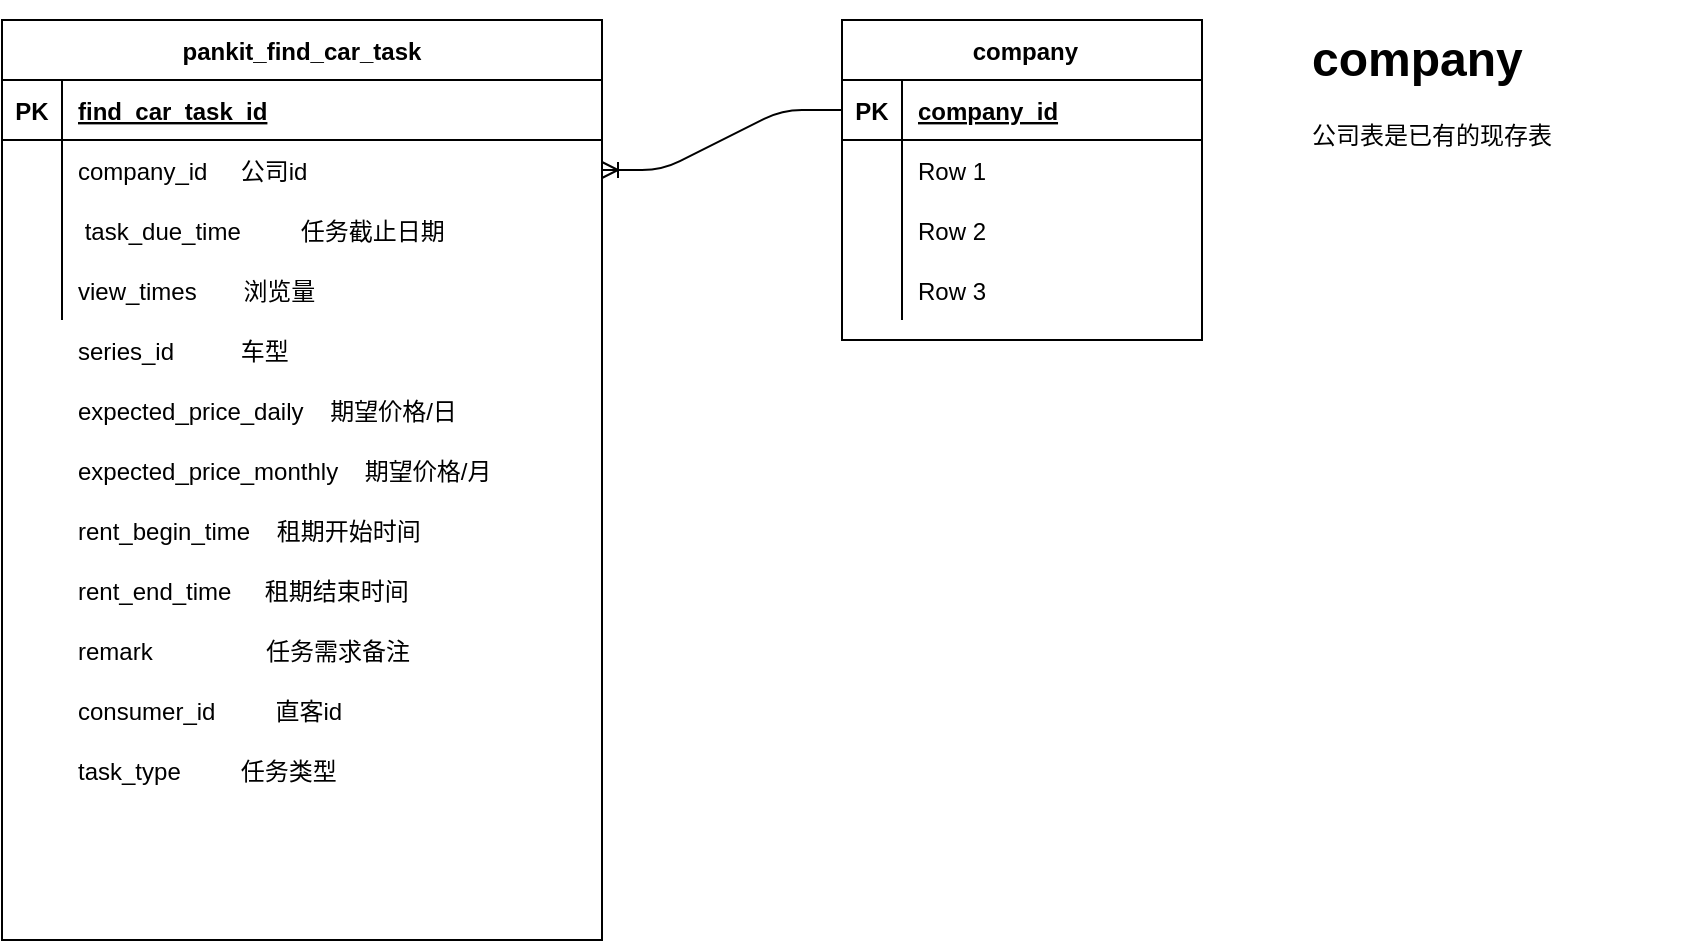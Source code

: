 <mxfile version="14.7.6" type="github">
  <diagram id="8k5BUobeZM2Fq3TYLOyZ" name="Page-1">
    <mxGraphModel dx="946" dy="513" grid="1" gridSize="10" guides="1" tooltips="1" connect="1" arrows="1" fold="1" page="1" pageScale="1" pageWidth="827" pageHeight="1169" math="0" shadow="0">
      <root>
        <mxCell id="0" />
        <mxCell id="1" parent="0" />
        <mxCell id="n1vq1RGN9CpY1nImC2C8-1" value="pankit_find_car_task" style="shape=table;startSize=30;container=1;collapsible=1;childLayout=tableLayout;fixedRows=1;rowLines=0;fontStyle=1;align=center;resizeLast=1;" parent="1" vertex="1">
          <mxGeometry x="80" y="40" width="300" height="460" as="geometry" />
        </mxCell>
        <mxCell id="n1vq1RGN9CpY1nImC2C8-2" value="" style="shape=partialRectangle;collapsible=0;dropTarget=0;pointerEvents=0;fillColor=none;top=0;left=0;bottom=1;right=0;points=[[0,0.5],[1,0.5]];portConstraint=eastwest;" parent="n1vq1RGN9CpY1nImC2C8-1" vertex="1">
          <mxGeometry y="30" width="300" height="30" as="geometry" />
        </mxCell>
        <mxCell id="n1vq1RGN9CpY1nImC2C8-3" value="PK" style="shape=partialRectangle;connectable=0;fillColor=none;top=0;left=0;bottom=0;right=0;fontStyle=1;overflow=hidden;" parent="n1vq1RGN9CpY1nImC2C8-2" vertex="1">
          <mxGeometry width="30" height="30" as="geometry" />
        </mxCell>
        <mxCell id="n1vq1RGN9CpY1nImC2C8-4" value="find_car_task_id" style="shape=partialRectangle;connectable=0;fillColor=none;top=0;left=0;bottom=0;right=0;align=left;spacingLeft=6;fontStyle=5;overflow=hidden;" parent="n1vq1RGN9CpY1nImC2C8-2" vertex="1">
          <mxGeometry x="30" width="270" height="30" as="geometry" />
        </mxCell>
        <mxCell id="n1vq1RGN9CpY1nImC2C8-5" value="" style="shape=partialRectangle;collapsible=0;dropTarget=0;pointerEvents=0;fillColor=none;top=0;left=0;bottom=0;right=0;points=[[0,0.5],[1,0.5]];portConstraint=eastwest;" parent="n1vq1RGN9CpY1nImC2C8-1" vertex="1">
          <mxGeometry y="60" width="300" height="30" as="geometry" />
        </mxCell>
        <mxCell id="n1vq1RGN9CpY1nImC2C8-6" value="" style="shape=partialRectangle;connectable=0;fillColor=none;top=0;left=0;bottom=0;right=0;editable=1;overflow=hidden;" parent="n1vq1RGN9CpY1nImC2C8-5" vertex="1">
          <mxGeometry width="30" height="30" as="geometry" />
        </mxCell>
        <mxCell id="n1vq1RGN9CpY1nImC2C8-7" value="company_id     公司id" style="shape=partialRectangle;connectable=0;fillColor=none;top=0;left=0;bottom=0;right=0;align=left;spacingLeft=6;overflow=hidden;" parent="n1vq1RGN9CpY1nImC2C8-5" vertex="1">
          <mxGeometry x="30" width="270" height="30" as="geometry" />
        </mxCell>
        <mxCell id="n1vq1RGN9CpY1nImC2C8-8" value="" style="shape=partialRectangle;collapsible=0;dropTarget=0;pointerEvents=0;fillColor=none;top=0;left=0;bottom=0;right=0;points=[[0,0.5],[1,0.5]];portConstraint=eastwest;" parent="n1vq1RGN9CpY1nImC2C8-1" vertex="1">
          <mxGeometry y="90" width="300" height="30" as="geometry" />
        </mxCell>
        <mxCell id="n1vq1RGN9CpY1nImC2C8-9" value="" style="shape=partialRectangle;connectable=0;fillColor=none;top=0;left=0;bottom=0;right=0;editable=1;overflow=hidden;" parent="n1vq1RGN9CpY1nImC2C8-8" vertex="1">
          <mxGeometry width="30" height="30" as="geometry" />
        </mxCell>
        <mxCell id="n1vq1RGN9CpY1nImC2C8-10" value=" task_due_time         任务截止日期" style="shape=partialRectangle;connectable=0;fillColor=none;top=0;left=0;bottom=0;right=0;align=left;spacingLeft=6;overflow=hidden;" parent="n1vq1RGN9CpY1nImC2C8-8" vertex="1">
          <mxGeometry x="30" width="270" height="30" as="geometry" />
        </mxCell>
        <mxCell id="n1vq1RGN9CpY1nImC2C8-11" value="" style="shape=partialRectangle;collapsible=0;dropTarget=0;pointerEvents=0;fillColor=none;top=0;left=0;bottom=0;right=0;points=[[0,0.5],[1,0.5]];portConstraint=eastwest;" parent="n1vq1RGN9CpY1nImC2C8-1" vertex="1">
          <mxGeometry y="120" width="300" height="30" as="geometry" />
        </mxCell>
        <mxCell id="n1vq1RGN9CpY1nImC2C8-12" value="" style="shape=partialRectangle;connectable=0;fillColor=none;top=0;left=0;bottom=0;right=0;editable=1;overflow=hidden;" parent="n1vq1RGN9CpY1nImC2C8-11" vertex="1">
          <mxGeometry width="30" height="30" as="geometry" />
        </mxCell>
        <mxCell id="n1vq1RGN9CpY1nImC2C8-13" value="view_times       浏览量" style="shape=partialRectangle;connectable=0;fillColor=none;top=0;left=0;bottom=0;right=0;align=left;spacingLeft=6;overflow=hidden;" parent="n1vq1RGN9CpY1nImC2C8-11" vertex="1">
          <mxGeometry x="30" width="270" height="30" as="geometry" />
        </mxCell>
        <mxCell id="n1vq1RGN9CpY1nImC2C8-14" value="series_id          车型" style="shape=partialRectangle;connectable=0;fillColor=none;top=0;left=0;bottom=0;right=0;align=left;spacingLeft=6;overflow=hidden;" parent="1" vertex="1">
          <mxGeometry x="110" y="190" width="150" height="30" as="geometry" />
        </mxCell>
        <mxCell id="n1vq1RGN9CpY1nImC2C8-15" value="expected_price_daily    期望价格/日" style="shape=partialRectangle;connectable=0;fillColor=none;top=0;left=0;bottom=0;right=0;align=left;spacingLeft=6;overflow=hidden;" parent="1" vertex="1">
          <mxGeometry x="110" y="220" width="210" height="30" as="geometry" />
        </mxCell>
        <mxCell id="n1vq1RGN9CpY1nImC2C8-16" value="expected_price_monthly    期望价格/月" style="shape=partialRectangle;connectable=0;fillColor=none;top=0;left=0;bottom=0;right=0;align=left;spacingLeft=6;overflow=hidden;" parent="1" vertex="1">
          <mxGeometry x="110" y="250" width="220" height="30" as="geometry" />
        </mxCell>
        <mxCell id="n1vq1RGN9CpY1nImC2C8-17" value="rent_begin_time    租期开始时间" style="shape=partialRectangle;connectable=0;fillColor=none;top=0;left=0;bottom=0;right=0;align=left;spacingLeft=6;overflow=hidden;" parent="1" vertex="1">
          <mxGeometry x="110" y="280" width="220" height="30" as="geometry" />
        </mxCell>
        <mxCell id="n1vq1RGN9CpY1nImC2C8-18" value="rent_end_time     租期结束时间" style="shape=partialRectangle;connectable=0;fillColor=none;top=0;left=0;bottom=0;right=0;align=left;spacingLeft=6;overflow=hidden;" parent="1" vertex="1">
          <mxGeometry x="110" y="310" width="220" height="30" as="geometry" />
        </mxCell>
        <mxCell id="n1vq1RGN9CpY1nImC2C8-19" value="remark                 任务需求备注    " style="shape=partialRectangle;connectable=0;fillColor=none;top=0;left=0;bottom=0;right=0;align=left;spacingLeft=6;overflow=hidden;" parent="1" vertex="1">
          <mxGeometry x="110" y="340" width="220" height="30" as="geometry" />
        </mxCell>
        <mxCell id="n1vq1RGN9CpY1nImC2C8-20" value=" company" style="shape=table;startSize=30;container=1;collapsible=1;childLayout=tableLayout;fixedRows=1;rowLines=0;fontStyle=1;align=center;resizeLast=1;" parent="1" vertex="1">
          <mxGeometry x="500" y="40" width="180" height="160" as="geometry" />
        </mxCell>
        <mxCell id="n1vq1RGN9CpY1nImC2C8-21" value="" style="shape=partialRectangle;collapsible=0;dropTarget=0;pointerEvents=0;fillColor=none;top=0;left=0;bottom=1;right=0;points=[[0,0.5],[1,0.5]];portConstraint=eastwest;" parent="n1vq1RGN9CpY1nImC2C8-20" vertex="1">
          <mxGeometry y="30" width="180" height="30" as="geometry" />
        </mxCell>
        <mxCell id="n1vq1RGN9CpY1nImC2C8-22" value="PK" style="shape=partialRectangle;connectable=0;fillColor=none;top=0;left=0;bottom=0;right=0;fontStyle=1;overflow=hidden;" parent="n1vq1RGN9CpY1nImC2C8-21" vertex="1">
          <mxGeometry width="30" height="30" as="geometry" />
        </mxCell>
        <mxCell id="n1vq1RGN9CpY1nImC2C8-23" value="company_id" style="shape=partialRectangle;connectable=0;fillColor=none;top=0;left=0;bottom=0;right=0;align=left;spacingLeft=6;fontStyle=5;overflow=hidden;" parent="n1vq1RGN9CpY1nImC2C8-21" vertex="1">
          <mxGeometry x="30" width="150" height="30" as="geometry" />
        </mxCell>
        <mxCell id="n1vq1RGN9CpY1nImC2C8-24" value="" style="shape=partialRectangle;collapsible=0;dropTarget=0;pointerEvents=0;fillColor=none;top=0;left=0;bottom=0;right=0;points=[[0,0.5],[1,0.5]];portConstraint=eastwest;" parent="n1vq1RGN9CpY1nImC2C8-20" vertex="1">
          <mxGeometry y="60" width="180" height="30" as="geometry" />
        </mxCell>
        <mxCell id="n1vq1RGN9CpY1nImC2C8-25" value="" style="shape=partialRectangle;connectable=0;fillColor=none;top=0;left=0;bottom=0;right=0;editable=1;overflow=hidden;" parent="n1vq1RGN9CpY1nImC2C8-24" vertex="1">
          <mxGeometry width="30" height="30" as="geometry" />
        </mxCell>
        <mxCell id="n1vq1RGN9CpY1nImC2C8-26" value="Row 1" style="shape=partialRectangle;connectable=0;fillColor=none;top=0;left=0;bottom=0;right=0;align=left;spacingLeft=6;overflow=hidden;" parent="n1vq1RGN9CpY1nImC2C8-24" vertex="1">
          <mxGeometry x="30" width="150" height="30" as="geometry" />
        </mxCell>
        <mxCell id="n1vq1RGN9CpY1nImC2C8-27" value="" style="shape=partialRectangle;collapsible=0;dropTarget=0;pointerEvents=0;fillColor=none;top=0;left=0;bottom=0;right=0;points=[[0,0.5],[1,0.5]];portConstraint=eastwest;" parent="n1vq1RGN9CpY1nImC2C8-20" vertex="1">
          <mxGeometry y="90" width="180" height="30" as="geometry" />
        </mxCell>
        <mxCell id="n1vq1RGN9CpY1nImC2C8-28" value="" style="shape=partialRectangle;connectable=0;fillColor=none;top=0;left=0;bottom=0;right=0;editable=1;overflow=hidden;" parent="n1vq1RGN9CpY1nImC2C8-27" vertex="1">
          <mxGeometry width="30" height="30" as="geometry" />
        </mxCell>
        <mxCell id="n1vq1RGN9CpY1nImC2C8-29" value="Row 2" style="shape=partialRectangle;connectable=0;fillColor=none;top=0;left=0;bottom=0;right=0;align=left;spacingLeft=6;overflow=hidden;" parent="n1vq1RGN9CpY1nImC2C8-27" vertex="1">
          <mxGeometry x="30" width="150" height="30" as="geometry" />
        </mxCell>
        <mxCell id="n1vq1RGN9CpY1nImC2C8-30" value="" style="shape=partialRectangle;collapsible=0;dropTarget=0;pointerEvents=0;fillColor=none;top=0;left=0;bottom=0;right=0;points=[[0,0.5],[1,0.5]];portConstraint=eastwest;" parent="n1vq1RGN9CpY1nImC2C8-20" vertex="1">
          <mxGeometry y="120" width="180" height="30" as="geometry" />
        </mxCell>
        <mxCell id="n1vq1RGN9CpY1nImC2C8-31" value="" style="shape=partialRectangle;connectable=0;fillColor=none;top=0;left=0;bottom=0;right=0;editable=1;overflow=hidden;" parent="n1vq1RGN9CpY1nImC2C8-30" vertex="1">
          <mxGeometry width="30" height="30" as="geometry" />
        </mxCell>
        <mxCell id="n1vq1RGN9CpY1nImC2C8-32" value="Row 3" style="shape=partialRectangle;connectable=0;fillColor=none;top=0;left=0;bottom=0;right=0;align=left;spacingLeft=6;overflow=hidden;" parent="n1vq1RGN9CpY1nImC2C8-30" vertex="1">
          <mxGeometry x="30" width="150" height="30" as="geometry" />
        </mxCell>
        <mxCell id="n1vq1RGN9CpY1nImC2C8-33" value="&lt;h1&gt;company&lt;/h1&gt;&lt;p&gt;公司表是已有的现存表&lt;/p&gt;" style="text;html=1;strokeColor=none;fillColor=none;spacing=5;spacingTop=-20;whiteSpace=wrap;overflow=hidden;rounded=0;" parent="1" vertex="1">
          <mxGeometry x="730" y="40" width="190" height="120" as="geometry" />
        </mxCell>
        <mxCell id="n1vq1RGN9CpY1nImC2C8-44" value="" style="edgeStyle=entityRelationEdgeStyle;fontSize=12;html=1;endArrow=ERoneToMany;exitX=0;exitY=0.5;exitDx=0;exitDy=0;entryX=1;entryY=0.5;entryDx=0;entryDy=0;" parent="1" source="n1vq1RGN9CpY1nImC2C8-21" target="n1vq1RGN9CpY1nImC2C8-5" edge="1">
          <mxGeometry width="100" height="100" relative="1" as="geometry">
            <mxPoint x="420" y="330" as="sourcePoint" />
            <mxPoint x="520" y="230" as="targetPoint" />
          </mxGeometry>
        </mxCell>
        <mxCell id="n1vq1RGN9CpY1nImC2C8-46" value="consumer_id         直客id  " style="shape=partialRectangle;connectable=0;fillColor=none;top=0;left=0;bottom=0;right=0;align=left;spacingLeft=6;overflow=hidden;" parent="1" vertex="1">
          <mxGeometry x="110" y="370" width="220" height="30" as="geometry" />
        </mxCell>
        <mxCell id="n1vq1RGN9CpY1nImC2C8-47" value="task_type         任务类型    " style="shape=partialRectangle;connectable=0;fillColor=none;top=0;left=0;bottom=0;right=0;align=left;spacingLeft=6;overflow=hidden;" parent="1" vertex="1">
          <mxGeometry x="110" y="400" width="220" height="30" as="geometry" />
        </mxCell>
      </root>
    </mxGraphModel>
  </diagram>
</mxfile>
